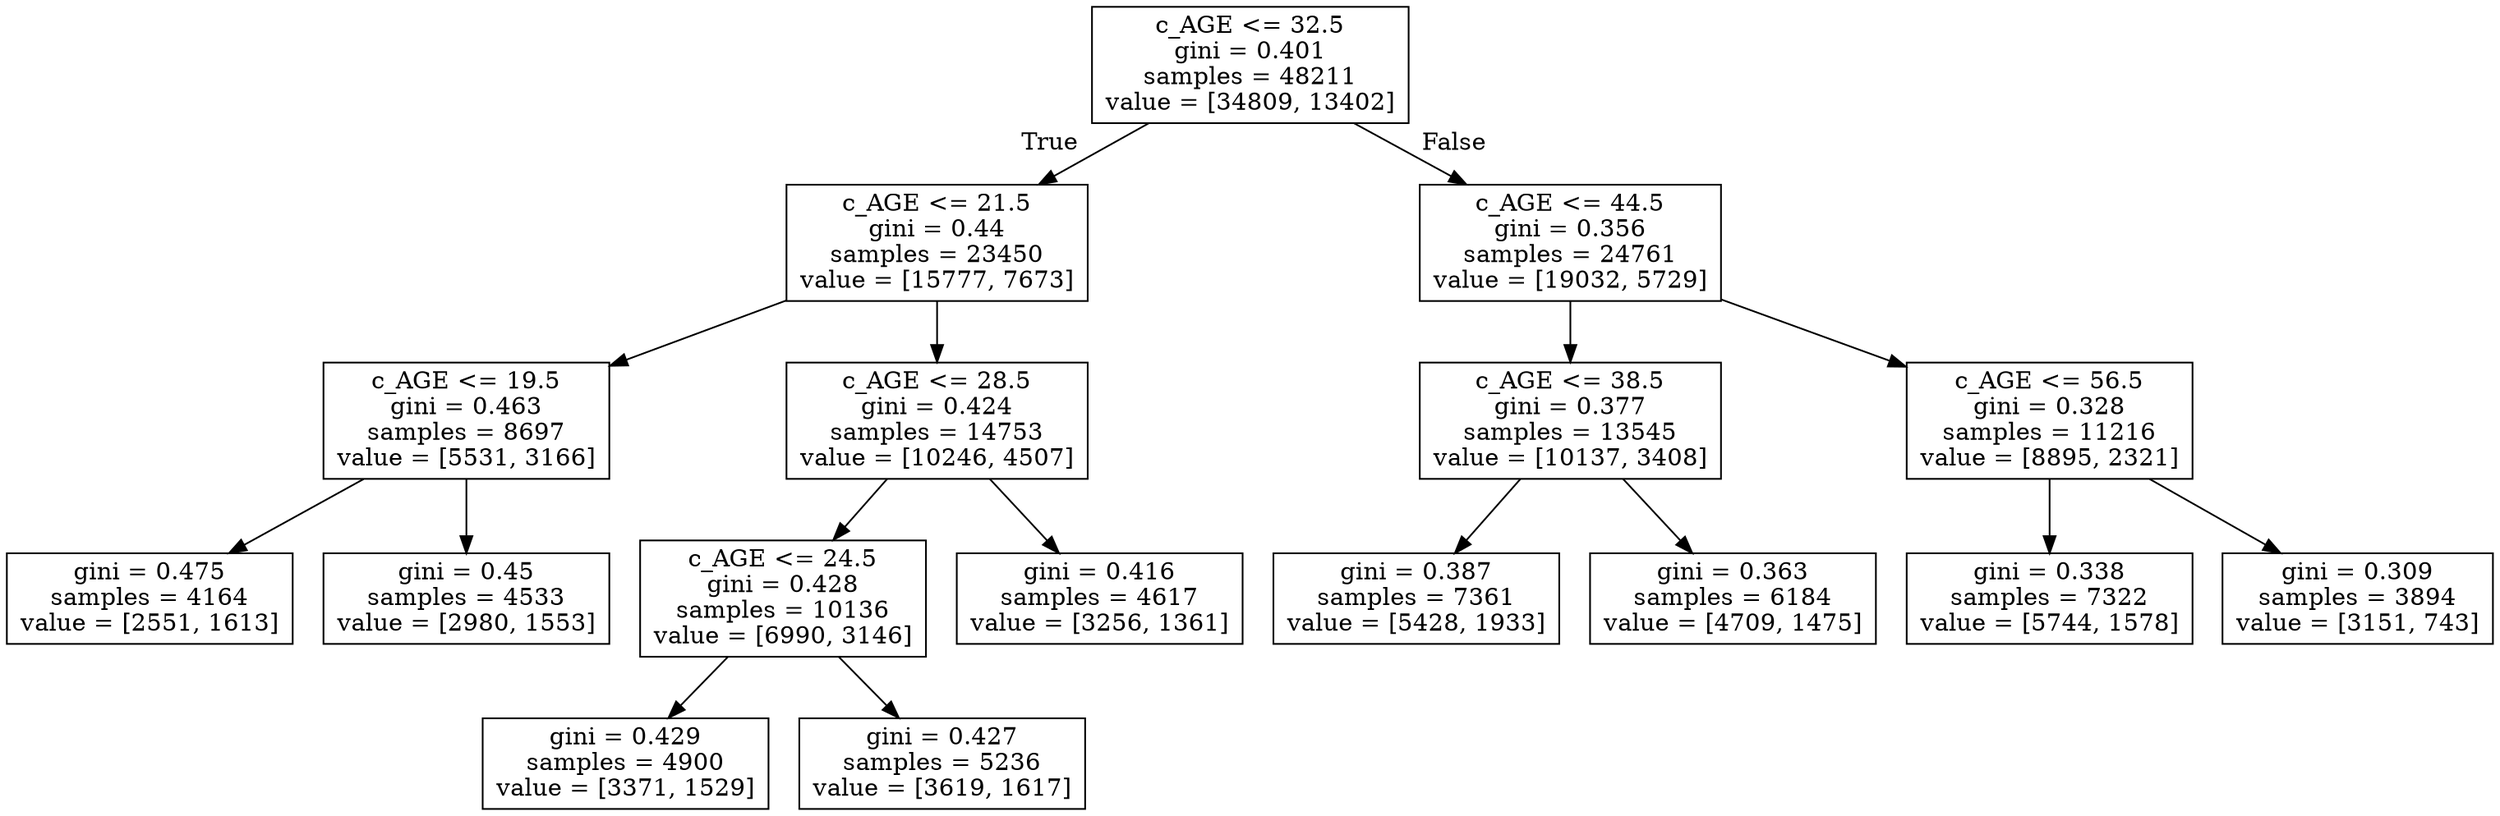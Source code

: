 digraph Tree {
node [shape=box] ;
0 [label="c_AGE <= 32.5\ngini = 0.401\nsamples = 48211\nvalue = [34809, 13402]"] ;
1 [label="c_AGE <= 21.5\ngini = 0.44\nsamples = 23450\nvalue = [15777, 7673]"] ;
0 -> 1 [labeldistance=2.5, labelangle=45, headlabel="True"] ;
2 [label="c_AGE <= 19.5\ngini = 0.463\nsamples = 8697\nvalue = [5531, 3166]"] ;
1 -> 2 ;
3 [label="gini = 0.475\nsamples = 4164\nvalue = [2551, 1613]"] ;
2 -> 3 ;
4 [label="gini = 0.45\nsamples = 4533\nvalue = [2980, 1553]"] ;
2 -> 4 ;
5 [label="c_AGE <= 28.5\ngini = 0.424\nsamples = 14753\nvalue = [10246, 4507]"] ;
1 -> 5 ;
6 [label="c_AGE <= 24.5\ngini = 0.428\nsamples = 10136\nvalue = [6990, 3146]"] ;
5 -> 6 ;
7 [label="gini = 0.429\nsamples = 4900\nvalue = [3371, 1529]"] ;
6 -> 7 ;
8 [label="gini = 0.427\nsamples = 5236\nvalue = [3619, 1617]"] ;
6 -> 8 ;
9 [label="gini = 0.416\nsamples = 4617\nvalue = [3256, 1361]"] ;
5 -> 9 ;
10 [label="c_AGE <= 44.5\ngini = 0.356\nsamples = 24761\nvalue = [19032, 5729]"] ;
0 -> 10 [labeldistance=2.5, labelangle=-45, headlabel="False"] ;
11 [label="c_AGE <= 38.5\ngini = 0.377\nsamples = 13545\nvalue = [10137, 3408]"] ;
10 -> 11 ;
12 [label="gini = 0.387\nsamples = 7361\nvalue = [5428, 1933]"] ;
11 -> 12 ;
13 [label="gini = 0.363\nsamples = 6184\nvalue = [4709, 1475]"] ;
11 -> 13 ;
14 [label="c_AGE <= 56.5\ngini = 0.328\nsamples = 11216\nvalue = [8895, 2321]"] ;
10 -> 14 ;
15 [label="gini = 0.338\nsamples = 7322\nvalue = [5744, 1578]"] ;
14 -> 15 ;
16 [label="gini = 0.309\nsamples = 3894\nvalue = [3151, 743]"] ;
14 -> 16 ;
}